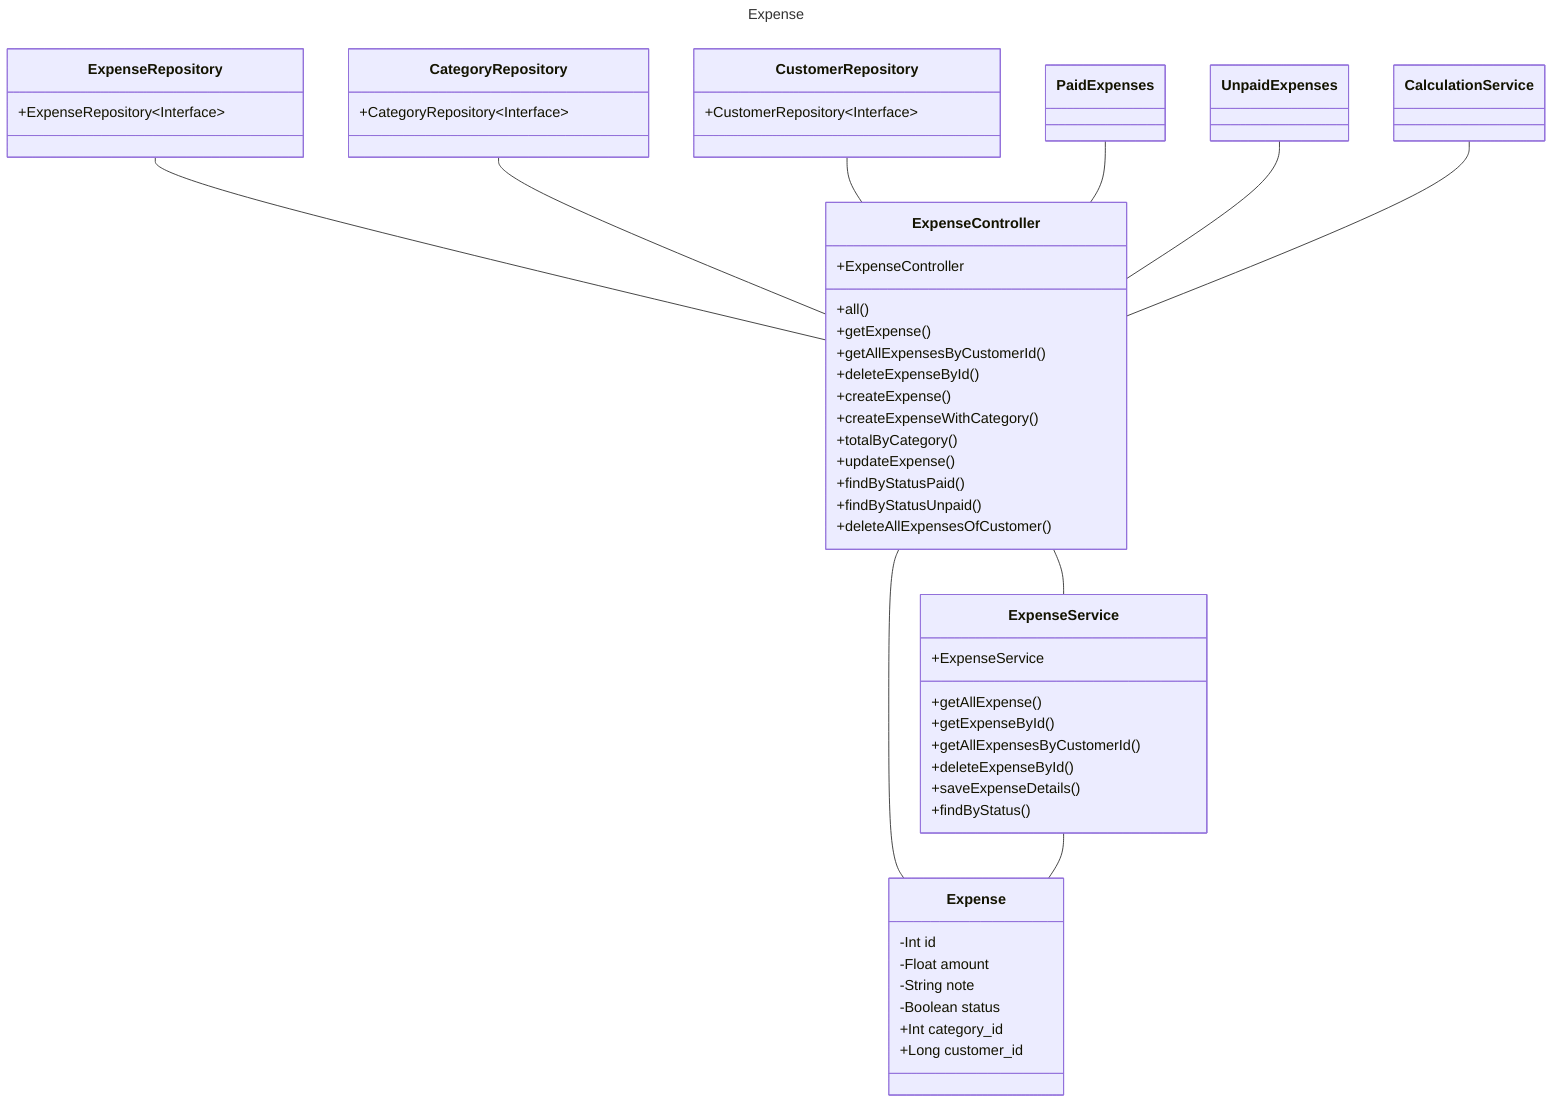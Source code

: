 ---
title: Expense
---
classDiagram

ExpenseController -- Expense
ExpenseService -- Expense 
ExpenseController -- ExpenseService
ExpenseRepository -- ExpenseController
CategoryRepository -- ExpenseController
CustomerRepository -- ExpenseController
PaidExpenses -- ExpenseController
UnpaidExpenses -- ExpenseController
CalculationService -- ExpenseController

 Expense: -Int id
 Expense: -Float amount
 Expense: -String note
 Expense: -Boolean status
 Expense: +Int category_id
 Expense: +Long customer_id

ExpenseController: +ExpenseController
ExpenseController: +all()
ExpenseController: +getExpense()
ExpenseController: +getAllExpensesByCustomerId()
ExpenseController: +deleteExpenseById()
ExpenseController: +createExpense()
ExpenseController: +createExpenseWithCategory()
ExpenseController: +totalByCategory()
ExpenseController: +updateExpense()
ExpenseController: +findByStatusPaid()
ExpenseController: +findByStatusUnpaid()
ExpenseController: +deleteAllExpensesOfCustomer()


ExpenseService: +ExpenseService
ExpenseService: +getAllExpense()
ExpenseService: +getExpenseById()
ExpenseService: +getAllExpensesByCustomerId()
ExpenseService: +deleteExpenseById()
ExpenseService: +saveExpenseDetails()
ExpenseService: +findByStatus()


ExpenseRepository: +ExpenseRepository~Interface~
CustomerRepository: +CustomerRepository~Interface~
CategoryRepository: +CategoryRepository~Interface~